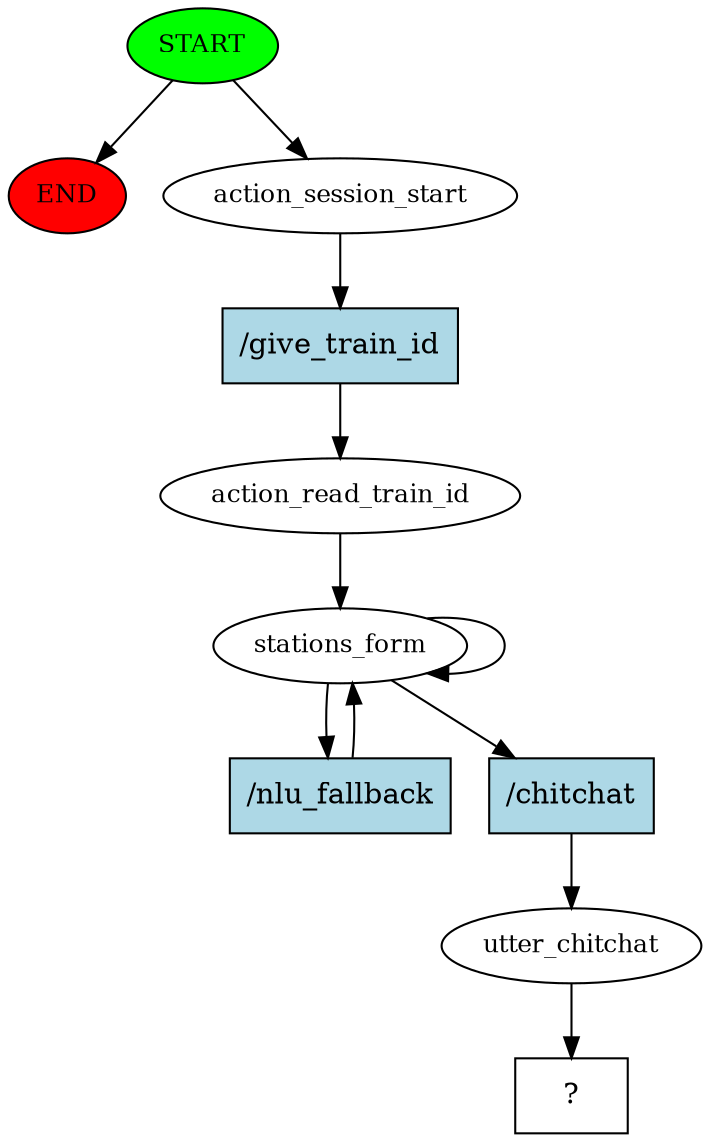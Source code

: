 digraph  {
0 [class="start active", fillcolor=green, fontsize=12, label=START, style=filled];
"-1" [class=end, fillcolor=red, fontsize=12, label=END, style=filled];
1 [class=active, fontsize=12, label=action_session_start];
2 [class=active, fontsize=12, label=action_read_train_id];
3 [class=active, fontsize=12, label=stations_form];
7 [class=active, fontsize=12, label=utter_chitchat];
8 [class="intent dashed active", label="  ?  ", shape=rect];
9 [class="intent active", fillcolor=lightblue, label="/give_train_id", shape=rect, style=filled];
10 [class="intent active", fillcolor=lightblue, label="/nlu_fallback", shape=rect, style=filled];
11 [class="intent active", fillcolor=lightblue, label="/chitchat", shape=rect, style=filled];
0 -> "-1"  [class="", key=NONE, label=""];
0 -> 1  [class=active, key=NONE, label=""];
1 -> 9  [class=active, key=0];
2 -> 3  [class=active, key=NONE, label=""];
3 -> 3  [class=active, key=NONE, label=""];
3 -> 10  [class=active, key=0];
3 -> 11  [class=active, key=0];
7 -> 8  [class=active, key=NONE, label=""];
9 -> 2  [class=active, key=0];
10 -> 3  [class=active, key=0];
11 -> 7  [class=active, key=0];
}
